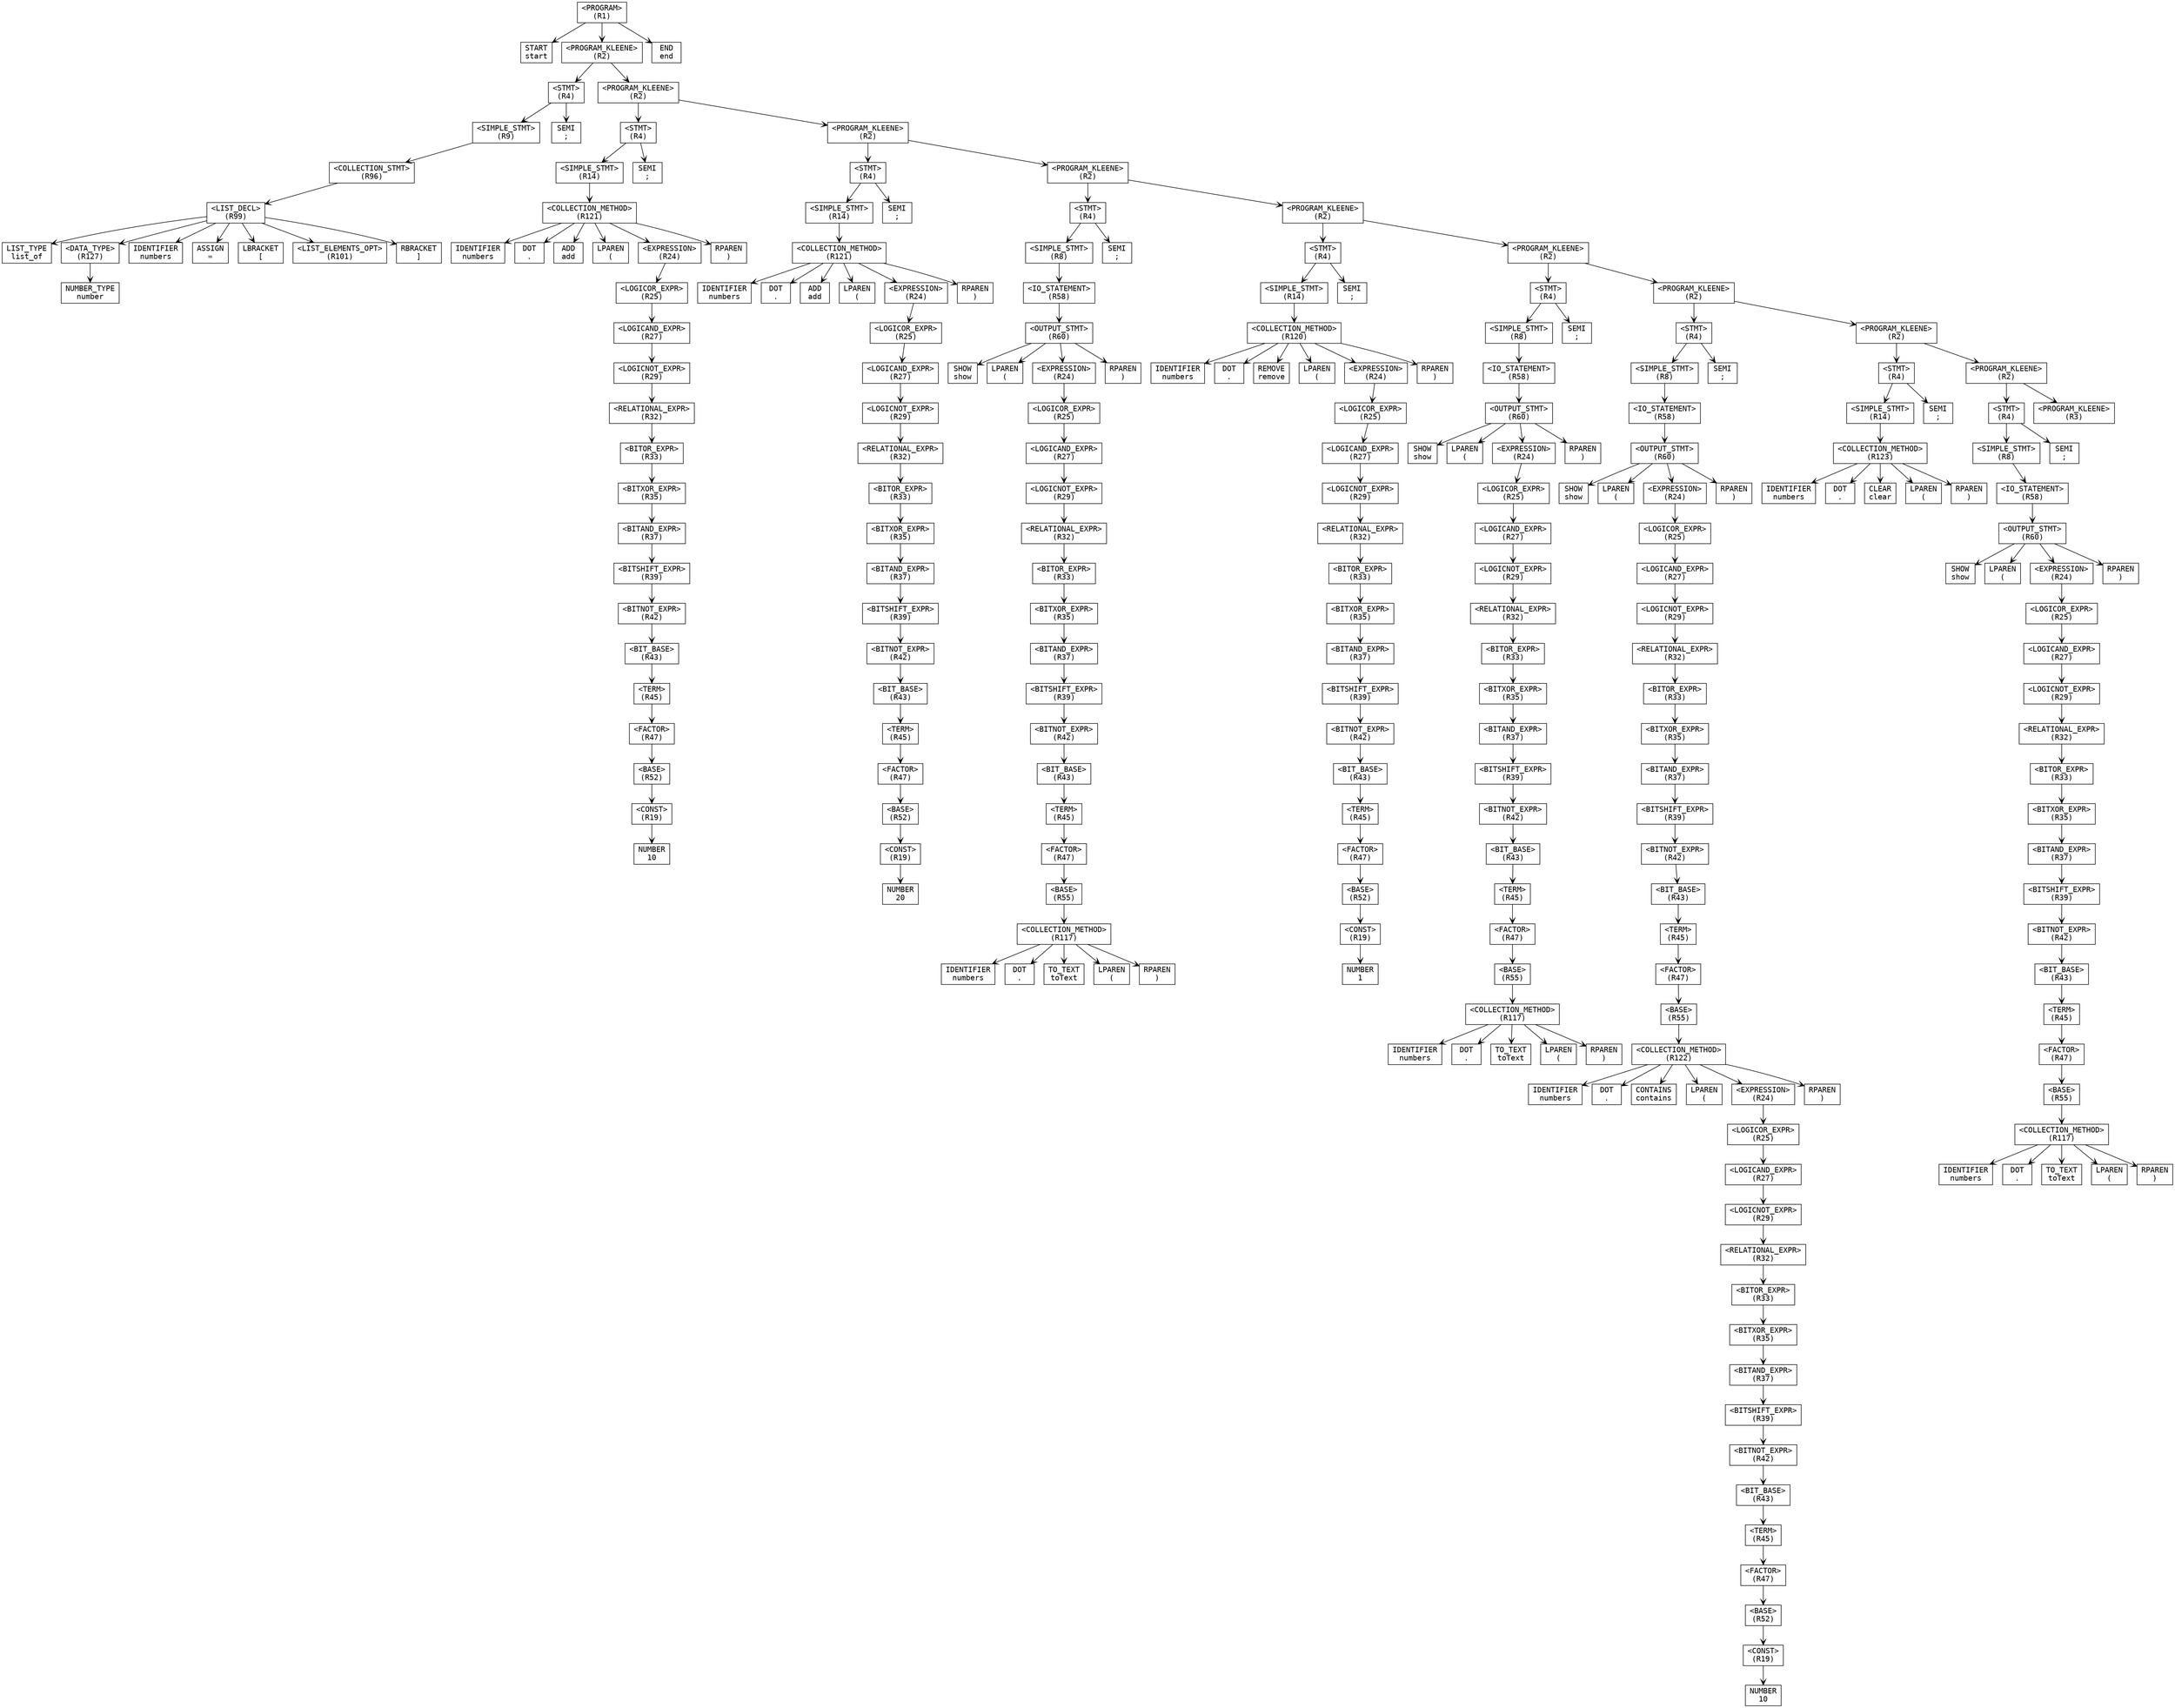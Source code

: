 digraph ParseTree {
  node [shape=box, fontname="Courier"];
  edge [arrowhead=vee];
  n700131851 [label="<PROGRAM>\n(R1)"];
  n1201800545 [label="START\nstart"];
  n700131851 -> n1201800545;
  n285769409 [label="<PROGRAM_KLEENE>\n(R2)"];
  n1536781295 [label="<STMT>\n(R4)"];
  n689754290 [label="<SIMPLE_STMT>\n(R9)"];
  n1654236199 [label="<COLLECTION_STMT>\n(R96)"];
  n817180867 [label="<LIST_DECL>\n(R99)"];
  n543417129 [label="LIST_TYPE\nlist_of"];
  n817180867 -> n543417129;
  n1865760471 [label="<DATA_TYPE>\n(R127)"];
  n1084360586 [label="NUMBER_TYPE\nnumber"];
  n1865760471 -> n1084360586;
  n817180867 -> n1865760471;
  n1493697653 [label="IDENTIFIER\nnumbers"];
  n817180867 -> n1493697653;
  n1716379350 [label="ASSIGN\n="];
  n817180867 -> n1716379350;
  n550016846 [label="LBRACKET\n["];
  n817180867 -> n550016846;
  n1887853194 [label="<LIST_ELEMENTS_OPT>\n(R101)"];
  n817180867 -> n1887853194;
  n1773454147 [label="RBRACKET\n]"];
  n817180867 -> n1773454147;
  n1654236199 -> n817180867;
  n689754290 -> n1654236199;
  n1536781295 -> n689754290;
  n1627851725 [label="SEMI\n;"];
  n1536781295 -> n1627851725;
  n285769409 -> n1536781295;
  n85033540 [label="<PROGRAM_KLEENE>\n(R2)"];
  n1199688294 [label="<STMT>\n(R4)"];
  n140556046 [label="<SIMPLE_STMT>\n(R14)"];
  n1373670572 [label="<COLLECTION_METHOD>\n(R121)"];
  n1491744630 [label="IDENTIFIER\nnumbers"];
  n1373670572 -> n1491744630;
  n292619511 [label="DOT\n."];
  n1373670572 -> n292619511;
  n480512272 [label="ADD\nadd"];
  n1373670572 -> n480512272;
  n1240757188 [label="LPAREN\n("];
  n1373670572 -> n1240757188;
  n1076669451 [label="<EXPRESSION>\n(R24)"];
  n1499684421 [label="<LOGICOR_EXPR>\n(R25)"];
  n1697849584 [label="<LOGICAND_EXPR>\n(R27)"];
  n263394753 [label="<LOGICNOT_EXPR>\n(R29)"];
  n710589640 [label="<RELATIONAL_EXPR>\n(R32)"];
  n1762156208 [label="<BITOR_EXPR>\n(R33)"];
  n364959681 [label="<BITXOR_EXPR>\n(R35)"];
  n46847397 [label="<BITAND_EXPR>\n(R37)"];
  n2106168776 [label="<BITSHIFT_EXPR>\n(R39)"];
  n1457498391 [label="<BITNOT_EXPR>\n(R42)"];
  n1169294034 [label="<BIT_BASE>\n(R43)"];
  n293703740 [label="<TERM>\n(R45)"];
  n538402833 [label="<FACTOR>\n(R47)"];
  n187429397 [label="<BASE>\n(R52)"];
  n1583007024 [label="<CONST>\n(R19)"];
  n1128771255 [label="NUMBER\n10"];
  n1583007024 -> n1128771255;
  n187429397 -> n1583007024;
  n538402833 -> n187429397;
  n293703740 -> n538402833;
  n1169294034 -> n293703740;
  n1457498391 -> n1169294034;
  n2106168776 -> n1457498391;
  n46847397 -> n2106168776;
  n364959681 -> n46847397;
  n1762156208 -> n364959681;
  n710589640 -> n1762156208;
  n263394753 -> n710589640;
  n1697849584 -> n263394753;
  n1499684421 -> n1697849584;
  n1076669451 -> n1499684421;
  n1373670572 -> n1076669451;
  n1481328934 [label="RPAREN\n)"];
  n1373670572 -> n1481328934;
  n140556046 -> n1373670572;
  n1199688294 -> n140556046;
  n212120416 [label="SEMI\n;"];
  n1199688294 -> n212120416;
  n85033540 -> n1199688294;
  n81761409 [label="<PROGRAM_KLEENE>\n(R2)"];
  n2048106683 [label="<STMT>\n(R4)"];
  n2022954150 [label="<SIMPLE_STMT>\n(R14)"];
  n1359300455 [label="<COLLECTION_METHOD>\n(R121)"];
  n688302682 [label="IDENTIFIER\nnumbers"];
  n1359300455 -> n688302682;
  n1324859833 [label="DOT\n."];
  n1359300455 -> n1324859833;
  n682035749 [label="ADD\nadd"];
  n1359300455 -> n682035749;
  n1407344169 [label="LPAREN\n("];
  n1359300455 -> n1407344169;
  n1336568437 [label="<EXPRESSION>\n(R24)"];
  n1059094576 [label="<LOGICOR_EXPR>\n(R25)"];
  n793134035 [label="<LOGICAND_EXPR>\n(R27)"];
  n1855210244 [label="<LOGICNOT_EXPR>\n(R29)"];
  n1928422753 [label="<RELATIONAL_EXPR>\n(R32)"];
  n1231768079 [label="<BITOR_EXPR>\n(R33)"];
  n1412354090 [label="<BITXOR_EXPR>\n(R35)"];
  n418260424 [label="<BITAND_EXPR>\n(R37)"];
  n1640858073 [label="<BITSHIFT_EXPR>\n(R39)"];
  n1919255773 [label="<BITNOT_EXPR>\n(R42)"];
  n1349039419 [label="<BIT_BASE>\n(R43)"];
  n960567963 [label="<TERM>\n(R45)"];
  n881821475 [label="<FACTOR>\n(R47)"];
  n1779613187 [label="<BASE>\n(R52)"];
  n2143690519 [label="<CONST>\n(R19)"];
  n1323452342 [label="NUMBER\n20"];
  n2143690519 -> n1323452342;
  n1779613187 -> n2143690519;
  n881821475 -> n1779613187;
  n960567963 -> n881821475;
  n1349039419 -> n960567963;
  n1919255773 -> n1349039419;
  n1640858073 -> n1919255773;
  n418260424 -> n1640858073;
  n1412354090 -> n418260424;
  n1231768079 -> n1412354090;
  n1928422753 -> n1231768079;
  n1855210244 -> n1928422753;
  n793134035 -> n1855210244;
  n1059094576 -> n793134035;
  n1336568437 -> n1059094576;
  n1359300455 -> n1336568437;
  n110917590 [label="RPAREN\n)"];
  n1359300455 -> n110917590;
  n2022954150 -> n1359300455;
  n2048106683 -> n2022954150;
  n2038510496 [label="SEMI\n;"];
  n2048106683 -> n2038510496;
  n81761409 -> n2048106683;
  n921744672 [label="<PROGRAM_KLEENE>\n(R2)"];
  n1794345919 [label="<STMT>\n(R4)"];
  n255091696 [label="<SIMPLE_STMT>\n(R8)"];
  n2144886149 [label="<IO_STATEMENT>\n(R58)"];
  n1286782699 [label="<OUTPUT_STMT>\n(R60)"];
  n988441265 [label="SHOW\nshow"];
  n1286782699 -> n988441265;
  n384677375 [label="LPAREN\n("];
  n1286782699 -> n384677375;
  n728032978 [label="<EXPRESSION>\n(R24)"];
  n1928872115 [label="<LOGICOR_EXPR>\n(R25)"];
  n464389055 [label="<LOGICAND_EXPR>\n(R27)"];
  n1612124024 [label="<LOGICNOT_EXPR>\n(R29)"];
  n1816737758 [label="<RELATIONAL_EXPR>\n(R32)"];
  n1552158524 [label="<BITOR_EXPR>\n(R33)"];
  n928799976 [label="<BITXOR_EXPR>\n(R35)"];
  n1869146548 [label="<BITAND_EXPR>\n(R37)"];
  n1245365312 [label="<BITSHIFT_EXPR>\n(R39)"];
  n909893588 [label="<BITNOT_EXPR>\n(R42)"];
  n1674931943 [label="<BIT_BASE>\n(R43)"];
  n1264066144 [label="<TERM>\n(R45)"];
  n1474087823 [label="<FACTOR>\n(R47)"];
  n1064397791 [label="<BASE>\n(R55)"];
  n2006681728 [label="<COLLECTION_METHOD>\n(R117)"];
  n2092638989 [label="IDENTIFIER\nnumbers"];
  n2006681728 -> n2092638989;
  n1292509094 [label="DOT\n."];
  n2006681728 -> n1292509094;
  n2031200843 [label="TO_TEXT\ntoText"];
  n2006681728 -> n2031200843;
  n1390801505 [label="LPAREN\n("];
  n2006681728 -> n1390801505;
  n2011369595 [label="RPAREN\n)"];
  n2006681728 -> n2011369595;
  n1064397791 -> n2006681728;
  n1474087823 -> n1064397791;
  n1264066144 -> n1474087823;
  n1674931943 -> n1264066144;
  n909893588 -> n1674931943;
  n1245365312 -> n909893588;
  n1869146548 -> n1245365312;
  n928799976 -> n1869146548;
  n1552158524 -> n928799976;
  n1816737758 -> n1552158524;
  n1612124024 -> n1816737758;
  n464389055 -> n1612124024;
  n1928872115 -> n464389055;
  n728032978 -> n1928872115;
  n1286782699 -> n728032978;
  n1779029518 [label="RPAREN\n)"];
  n1286782699 -> n1779029518;
  n2144886149 -> n1286782699;
  n255091696 -> n2144886149;
  n1794345919 -> n255091696;
  n515799798 [label="SEMI\n;"];
  n1794345919 -> n515799798;
  n921744672 -> n1794345919;
  n1672869306 [label="<PROGRAM_KLEENE>\n(R2)"];
  n205148543 [label="<STMT>\n(R4)"];
  n673668944 [label="<SIMPLE_STMT>\n(R14)"];
  n1168374120 [label="<COLLECTION_METHOD>\n(R120)"];
  n158850115 [label="IDENTIFIER\nnumbers"];
  n1168374120 -> n158850115;
  n1469629883 [label="DOT\n."];
  n1168374120 -> n1469629883;
  n1163382215 [label="REMOVE\nremove"];
  n1168374120 -> n1163382215;
  n535106748 [label="LPAREN\n("];
  n1168374120 -> n535106748;
  n684152519 [label="<EXPRESSION>\n(R24)"];
  n971242361 [label="<LOGICOR_EXPR>\n(R25)"];
  n1109467255 [label="<LOGICAND_EXPR>\n(R27)"];
  n1976999035 [label="<LOGICNOT_EXPR>\n(R29)"];
  n1739955560 [label="<RELATIONAL_EXPR>\n(R32)"];
  n1093372628 [label="<BITOR_EXPR>\n(R33)"];
  n172111902 [label="<BITXOR_EXPR>\n(R35)"];
  n1261848681 [label="<BITAND_EXPR>\n(R37)"];
  n2343610 [label="<BITSHIFT_EXPR>\n(R39)"];
  n490968384 [label="<BITNOT_EXPR>\n(R42)"];
  n115006526 [label="<BIT_BASE>\n(R43)"];
  n2136385932 [label="<TERM>\n(R45)"];
  n1635685070 [label="<FACTOR>\n(R47)"];
  n1620505140 [label="<BASE>\n(R52)"];
  n813562164 [label="<CONST>\n(R19)"];
  n2049780862 [label="NUMBER\n1"];
  n813562164 -> n2049780862;
  n1620505140 -> n813562164;
  n1635685070 -> n1620505140;
  n2136385932 -> n1635685070;
  n115006526 -> n2136385932;
  n490968384 -> n115006526;
  n2343610 -> n490968384;
  n1261848681 -> n2343610;
  n172111902 -> n1261848681;
  n1093372628 -> n172111902;
  n1739955560 -> n1093372628;
  n1976999035 -> n1739955560;
  n1109467255 -> n1976999035;
  n971242361 -> n1109467255;
  n684152519 -> n971242361;
  n1168374120 -> n684152519;
  n1875912983 [label="RPAREN\n)"];
  n1168374120 -> n1875912983;
  n673668944 -> n1168374120;
  n205148543 -> n673668944;
  n947941771 [label="SEMI\n;"];
  n205148543 -> n947941771;
  n1672869306 -> n205148543;
  n1743494134 [label="<PROGRAM_KLEENE>\n(R2)"];
  n1958090153 [label="<STMT>\n(R4)"];
  n448791225 [label="<SIMPLE_STMT>\n(R8)"];
  n569844803 [label="<IO_STATEMENT>\n(R58)"];
  n444088224 [label="<OUTPUT_STMT>\n(R60)"];
  n1579641371 [label="SHOW\nshow"];
  n444088224 -> n1579641371;
  n1156083372 [label="LPAREN\n("];
  n444088224 -> n1156083372;
  n1554358094 [label="<EXPRESSION>\n(R24)"];
  n125513285 [label="<LOGICOR_EXPR>\n(R25)"];
  n1659497219 [label="<LOGICAND_EXPR>\n(R27)"];
  n1710449916 [label="<LOGICNOT_EXPR>\n(R29)"];
  n366794979 [label="<RELATIONAL_EXPR>\n(R32)"];
  n1259066651 [label="<BITOR_EXPR>\n(R33)"];
  n1712819850 [label="<BITXOR_EXPR>\n(R35)"];
  n406704688 [label="<BITAND_EXPR>\n(R37)"];
  n1809127956 [label="<BITSHIFT_EXPR>\n(R39)"];
  n2128853368 [label="<BITNOT_EXPR>\n(R42)"];
  n609885168 [label="<BIT_BASE>\n(R43)"];
  n1384177945 [label="<TERM>\n(R45)"];
  n289821927 [label="<FACTOR>\n(R47)"];
  n1921849294 [label="<BASE>\n(R55)"];
  n117180404 [label="<COLLECTION_METHOD>\n(R117)"];
  n1394718235 [label="IDENTIFIER\nnumbers"];
  n117180404 -> n1394718235;
  n1885544948 [label="DOT\n."];
  n117180404 -> n1885544948;
  n1783266129 [label="TO_TEXT\ntoText"];
  n117180404 -> n1783266129;
  n216994379 [label="LPAREN\n("];
  n117180404 -> n216994379;
  n1386278051 [label="RPAREN\n)"];
  n117180404 -> n1386278051;
  n1921849294 -> n117180404;
  n289821927 -> n1921849294;
  n1384177945 -> n289821927;
  n609885168 -> n1384177945;
  n2128853368 -> n609885168;
  n1809127956 -> n2128853368;
  n406704688 -> n1809127956;
  n1712819850 -> n406704688;
  n1259066651 -> n1712819850;
  n366794979 -> n1259066651;
  n1710449916 -> n366794979;
  n1659497219 -> n1710449916;
  n125513285 -> n1659497219;
  n1554358094 -> n125513285;
  n444088224 -> n1554358094;
  n1000676226 [label="RPAREN\n)"];
  n444088224 -> n1000676226;
  n569844803 -> n444088224;
  n448791225 -> n569844803;
  n1958090153 -> n448791225;
  n34369364 [label="SEMI\n;"];
  n1958090153 -> n34369364;
  n1743494134 -> n1958090153;
  n1980057620 [label="<PROGRAM_KLEENE>\n(R2)"];
  n588605315 [label="<STMT>\n(R4)"];
  n822022504 [label="<SIMPLE_STMT>\n(R8)"];
  n1365819116 [label="<IO_STATEMENT>\n(R58)"];
  n233904445 [label="<OUTPUT_STMT>\n(R60)"];
  n89153151 [label="SHOW\nshow"];
  n233904445 -> n89153151;
  n1298955244 [label="LPAREN\n("];
  n233904445 -> n1298955244;
  n1508324211 [label="<EXPRESSION>\n(R24)"];
  n1557852547 [label="<LOGICOR_EXPR>\n(R25)"];
  n1543438273 [label="<LOGICAND_EXPR>\n(R27)"];
  n1969441865 [label="<LOGICNOT_EXPR>\n(R29)"];
  n360678717 [label="<RELATIONAL_EXPR>\n(R32)"];
  n513943800 [label="<BITOR_EXPR>\n(R33)"];
  n848223258 [label="<BITXOR_EXPR>\n(R35)"];
  n1566629638 [label="<BITAND_EXPR>\n(R37)"];
  n878706682 [label="<BITSHIFT_EXPR>\n(R39)"];
  n1001776225 [label="<BITNOT_EXPR>\n(R42)"];
  n2141163777 [label="<BIT_BASE>\n(R43)"];
  n618461467 [label="<TERM>\n(R45)"];
  n1865904725 [label="<FACTOR>\n(R47)"];
  n2075460926 [label="<BASE>\n(R55)"];
  n2023851216 [label="<COLLECTION_METHOD>\n(R122)"];
  n997637886 [label="IDENTIFIER\nnumbers"];
  n2023851216 -> n997637886;
  n1862784543 [label="DOT\n."];
  n2023851216 -> n1862784543;
  n1011397172 [label="CONTAINS\ncontains"];
  n2023851216 -> n1011397172;
  n1220224617 [label="LPAREN\n("];
  n2023851216 -> n1220224617;
  n1177874638 [label="<EXPRESSION>\n(R24)"];
  n399667513 [label="<LOGICOR_EXPR>\n(R25)"];
  n1861396709 [label="<LOGICAND_EXPR>\n(R27)"];
  n2137735996 [label="<LOGICNOT_EXPR>\n(R29)"];
  n515407519 [label="<RELATIONAL_EXPR>\n(R32)"];
  n451387336 [label="<BITOR_EXPR>\n(R33)"];
  n1638509041 [label="<BITXOR_EXPR>\n(R35)"];
  n1157522523 [label="<BITAND_EXPR>\n(R37)"];
  n426751709 [label="<BITSHIFT_EXPR>\n(R39)"];
  n1062237159 [label="<BITNOT_EXPR>\n(R42)"];
  n320517085 [label="<BIT_BASE>\n(R43)"];
  n619823449 [label="<TERM>\n(R45)"];
  n1078743620 [label="<FACTOR>\n(R47)"];
  n2084556513 [label="<BASE>\n(R52)"];
  n989667040 [label="<CONST>\n(R19)"];
  n271379439 [label="NUMBER\n10"];
  n989667040 -> n271379439;
  n2084556513 -> n989667040;
  n1078743620 -> n2084556513;
  n619823449 -> n1078743620;
  n320517085 -> n619823449;
  n1062237159 -> n320517085;
  n426751709 -> n1062237159;
  n1157522523 -> n426751709;
  n1638509041 -> n1157522523;
  n451387336 -> n1638509041;
  n515407519 -> n451387336;
  n2137735996 -> n515407519;
  n1861396709 -> n2137735996;
  n399667513 -> n1861396709;
  n1177874638 -> n399667513;
  n2023851216 -> n1177874638;
  n844121564 [label="RPAREN\n)"];
  n2023851216 -> n844121564;
  n2075460926 -> n2023851216;
  n1865904725 -> n2075460926;
  n618461467 -> n1865904725;
  n2141163777 -> n618461467;
  n1001776225 -> n2141163777;
  n878706682 -> n1001776225;
  n1566629638 -> n878706682;
  n848223258 -> n1566629638;
  n513943800 -> n848223258;
  n360678717 -> n513943800;
  n1969441865 -> n360678717;
  n1543438273 -> n1969441865;
  n1557852547 -> n1543438273;
  n1508324211 -> n1557852547;
  n233904445 -> n1508324211;
  n815455665 [label="RPAREN\n)"];
  n233904445 -> n815455665;
  n1365819116 -> n233904445;
  n822022504 -> n1365819116;
  n588605315 -> n822022504;
  n1648545628 [label="SEMI\n;"];
  n588605315 -> n1648545628;
  n1980057620 -> n588605315;
  n356922216 [label="<PROGRAM_KLEENE>\n(R2)"];
  n621345465 [label="<STMT>\n(R4)"];
  n1134152956 [label="<SIMPLE_STMT>\n(R14)"];
  n928371708 [label="<COLLECTION_METHOD>\n(R123)"];
  n321678093 [label="IDENTIFIER\nnumbers"];
  n928371708 -> n321678093;
  n1897105123 [label="DOT\n."];
  n928371708 -> n1897105123;
  n2086685201 [label="CLEAR\nclear"];
  n928371708 -> n2086685201;
  n1706277970 [label="LPAREN\n("];
  n928371708 -> n1706277970;
  n364365802 [label="RPAREN\n)"];
  n928371708 -> n364365802;
  n1134152956 -> n928371708;
  n621345465 -> n1134152956;
  n2029944609 [label="SEMI\n;"];
  n621345465 -> n2029944609;
  n356922216 -> n621345465;
  n112231149 [label="<PROGRAM_KLEENE>\n(R2)"];
  n2115632965 [label="<STMT>\n(R4)"];
  n1429929979 [label="<SIMPLE_STMT>\n(R8)"];
  n1589019914 [label="<IO_STATEMENT>\n(R58)"];
  n1553191899 [label="<OUTPUT_STMT>\n(R60)"];
  n1833037019 [label="SHOW\nshow"];
  n1553191899 -> n1833037019;
  n1862665135 [label="LPAREN\n("];
  n1553191899 -> n1862665135;
  n99767696 [label="<EXPRESSION>\n(R24)"];
  n1195197438 [label="<LOGICOR_EXPR>\n(R25)"];
  n628644086 [label="<LOGICAND_EXPR>\n(R27)"];
  n2059156621 [label="<LOGICNOT_EXPR>\n(R29)"];
  n1844816031 [label="<RELATIONAL_EXPR>\n(R32)"];
  n1081746540 [label="<BITOR_EXPR>\n(R33)"];
  n656571261 [label="<BITXOR_EXPR>\n(R35)"];
  n1013015360 [label="<BITAND_EXPR>\n(R37)"];
  n2089850115 [label="<BITSHIFT_EXPR>\n(R39)"];
  n1834522553 [label="<BITNOT_EXPR>\n(R42)"];
  n1494610172 [label="<BIT_BASE>\n(R43)"];
  n1859777533 [label="<TERM>\n(R45)"];
  n379145128 [label="<FACTOR>\n(R47)"];
  n1070986141 [label="<BASE>\n(R55)"];
  n1227974283 [label="<COLLECTION_METHOD>\n(R117)"];
  n1758863947 [label="IDENTIFIER\nnumbers"];
  n1227974283 -> n1758863947;
  n885973234 [label="DOT\n."];
  n1227974283 -> n885973234;
  n613917933 [label="TO_TEXT\ntoText"];
  n1227974283 -> n613917933;
  n1724943306 [label="LPAREN\n("];
  n1227974283 -> n1724943306;
  n1070410017 [label="RPAREN\n)"];
  n1227974283 -> n1070410017;
  n1070986141 -> n1227974283;
  n379145128 -> n1070986141;
  n1859777533 -> n379145128;
  n1494610172 -> n1859777533;
  n1834522553 -> n1494610172;
  n2089850115 -> n1834522553;
  n1013015360 -> n2089850115;
  n656571261 -> n1013015360;
  n1081746540 -> n656571261;
  n1844816031 -> n1081746540;
  n2059156621 -> n1844816031;
  n628644086 -> n2059156621;
  n1195197438 -> n628644086;
  n99767696 -> n1195197438;
  n1553191899 -> n99767696;
  n2093455194 [label="RPAREN\n)"];
  n1553191899 -> n2093455194;
  n1589019914 -> n1553191899;
  n1429929979 -> n1589019914;
  n2115632965 -> n1429929979;
  n1701770467 [label="SEMI\n;"];
  n2115632965 -> n1701770467;
  n112231149 -> n2115632965;
  n126008671 [label="<PROGRAM_KLEENE>\n(R3)"];
  n112231149 -> n126008671;
  n356922216 -> n112231149;
  n1980057620 -> n356922216;
  n1743494134 -> n1980057620;
  n1672869306 -> n1743494134;
  n921744672 -> n1672869306;
  n81761409 -> n921744672;
  n85033540 -> n81761409;
  n285769409 -> n85033540;
  n700131851 -> n285769409;
  n1364199599 [label="END\nend"];
  n700131851 -> n1364199599;
}